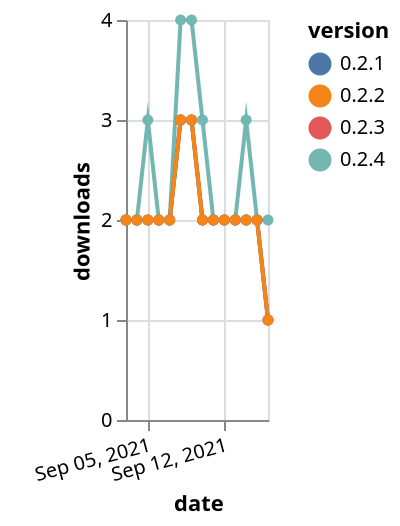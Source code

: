 {"$schema": "https://vega.github.io/schema/vega-lite/v5.json", "description": "A simple bar chart with embedded data.", "data": {"values": [{"date": "2021-09-03", "total": 1240, "delta": 2, "version": "0.2.3"}, {"date": "2021-09-04", "total": 1242, "delta": 2, "version": "0.2.3"}, {"date": "2021-09-05", "total": 1244, "delta": 2, "version": "0.2.3"}, {"date": "2021-09-06", "total": 1246, "delta": 2, "version": "0.2.3"}, {"date": "2021-09-07", "total": 1248, "delta": 2, "version": "0.2.3"}, {"date": "2021-09-08", "total": 1251, "delta": 3, "version": "0.2.3"}, {"date": "2021-09-09", "total": 1254, "delta": 3, "version": "0.2.3"}, {"date": "2021-09-10", "total": 1256, "delta": 2, "version": "0.2.3"}, {"date": "2021-09-11", "total": 1258, "delta": 2, "version": "0.2.3"}, {"date": "2021-09-12", "total": 1260, "delta": 2, "version": "0.2.3"}, {"date": "2021-09-13", "total": 1262, "delta": 2, "version": "0.2.3"}, {"date": "2021-09-14", "total": 1264, "delta": 2, "version": "0.2.3"}, {"date": "2021-09-15", "total": 1266, "delta": 2, "version": "0.2.3"}, {"date": "2021-09-16", "total": 1267, "delta": 1, "version": "0.2.3"}, {"date": "2021-09-03", "total": 886, "delta": 2, "version": "0.2.4"}, {"date": "2021-09-04", "total": 888, "delta": 2, "version": "0.2.4"}, {"date": "2021-09-05", "total": 891, "delta": 3, "version": "0.2.4"}, {"date": "2021-09-06", "total": 893, "delta": 2, "version": "0.2.4"}, {"date": "2021-09-07", "total": 895, "delta": 2, "version": "0.2.4"}, {"date": "2021-09-08", "total": 899, "delta": 4, "version": "0.2.4"}, {"date": "2021-09-09", "total": 903, "delta": 4, "version": "0.2.4"}, {"date": "2021-09-10", "total": 906, "delta": 3, "version": "0.2.4"}, {"date": "2021-09-11", "total": 908, "delta": 2, "version": "0.2.4"}, {"date": "2021-09-12", "total": 910, "delta": 2, "version": "0.2.4"}, {"date": "2021-09-13", "total": 912, "delta": 2, "version": "0.2.4"}, {"date": "2021-09-14", "total": 915, "delta": 3, "version": "0.2.4"}, {"date": "2021-09-15", "total": 917, "delta": 2, "version": "0.2.4"}, {"date": "2021-09-16", "total": 919, "delta": 2, "version": "0.2.4"}, {"date": "2021-09-03", "total": 1605, "delta": 2, "version": "0.2.1"}, {"date": "2021-09-04", "total": 1607, "delta": 2, "version": "0.2.1"}, {"date": "2021-09-05", "total": 1609, "delta": 2, "version": "0.2.1"}, {"date": "2021-09-06", "total": 1611, "delta": 2, "version": "0.2.1"}, {"date": "2021-09-07", "total": 1613, "delta": 2, "version": "0.2.1"}, {"date": "2021-09-08", "total": 1616, "delta": 3, "version": "0.2.1"}, {"date": "2021-09-09", "total": 1619, "delta": 3, "version": "0.2.1"}, {"date": "2021-09-10", "total": 1621, "delta": 2, "version": "0.2.1"}, {"date": "2021-09-11", "total": 1623, "delta": 2, "version": "0.2.1"}, {"date": "2021-09-12", "total": 1625, "delta": 2, "version": "0.2.1"}, {"date": "2021-09-13", "total": 1627, "delta": 2, "version": "0.2.1"}, {"date": "2021-09-14", "total": 1629, "delta": 2, "version": "0.2.1"}, {"date": "2021-09-15", "total": 1631, "delta": 2, "version": "0.2.1"}, {"date": "2021-09-16", "total": 1632, "delta": 1, "version": "0.2.1"}, {"date": "2021-09-03", "total": 1242, "delta": 2, "version": "0.2.2"}, {"date": "2021-09-04", "total": 1244, "delta": 2, "version": "0.2.2"}, {"date": "2021-09-05", "total": 1246, "delta": 2, "version": "0.2.2"}, {"date": "2021-09-06", "total": 1248, "delta": 2, "version": "0.2.2"}, {"date": "2021-09-07", "total": 1250, "delta": 2, "version": "0.2.2"}, {"date": "2021-09-08", "total": 1253, "delta": 3, "version": "0.2.2"}, {"date": "2021-09-09", "total": 1256, "delta": 3, "version": "0.2.2"}, {"date": "2021-09-10", "total": 1258, "delta": 2, "version": "0.2.2"}, {"date": "2021-09-11", "total": 1260, "delta": 2, "version": "0.2.2"}, {"date": "2021-09-12", "total": 1262, "delta": 2, "version": "0.2.2"}, {"date": "2021-09-13", "total": 1264, "delta": 2, "version": "0.2.2"}, {"date": "2021-09-14", "total": 1266, "delta": 2, "version": "0.2.2"}, {"date": "2021-09-15", "total": 1268, "delta": 2, "version": "0.2.2"}, {"date": "2021-09-16", "total": 1269, "delta": 1, "version": "0.2.2"}]}, "width": "container", "mark": {"type": "line", "point": {"filled": true}}, "encoding": {"x": {"field": "date", "type": "temporal", "timeUnit": "yearmonthdate", "title": "date", "axis": {"labelAngle": -15}}, "y": {"field": "delta", "type": "quantitative", "title": "downloads"}, "color": {"field": "version", "type": "nominal"}, "tooltip": {"field": "delta"}}}